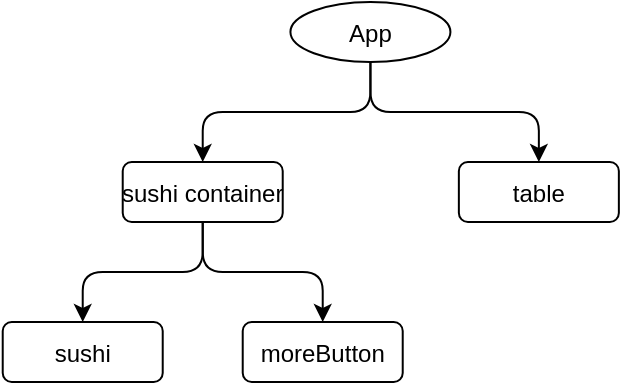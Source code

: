 <mxfile>
    <diagram id="z-nJIqyjVMsOY0z6QKrj" name="Page-1">
        <mxGraphModel dx="489" dy="520" grid="1" gridSize="10" guides="1" tooltips="1" connect="1" arrows="1" fold="1" page="1" pageScale="1" pageWidth="850" pageHeight="1100" math="0" shadow="0">
            <root>
                <mxCell id="0"/>
                <mxCell id="1" parent="0"/>
                <mxCell id="2" value="App" style="ellipse" vertex="1" parent="1">
                    <mxGeometry x="364.216" y="130" width="80" height="30" as="geometry"/>
                </mxCell>
                <mxCell id="3" value="sushi container" style="rounded=1;" vertex="1" parent="1">
                    <mxGeometry x="280.358" y="210" width="80" height="30" as="geometry"/>
                </mxCell>
                <mxCell id="4" value="" style="edgeStyle=elbowEdgeStyle;elbow=vertical;" edge="1" source="2" target="3" parent="1">
                    <mxGeometry relative="1" as="geometry"/>
                </mxCell>
                <mxCell id="5" value="table" style="rounded=1;" vertex="1" parent="1">
                    <mxGeometry x="448.431" y="210" width="80" height="30" as="geometry"/>
                </mxCell>
                <mxCell id="6" value="" style="edgeStyle=elbowEdgeStyle;elbow=vertical;" edge="1" source="2" target="5" parent="1">
                    <mxGeometry relative="1" as="geometry"/>
                </mxCell>
                <mxCell id="7" value="sushi" style="rounded=1;" vertex="1" parent="1">
                    <mxGeometry x="220.359" y="290" width="80" height="30" as="geometry"/>
                </mxCell>
                <mxCell id="8" value="" style="edgeStyle=elbowEdgeStyle;elbow=vertical;" edge="1" source="3" target="7" parent="1">
                    <mxGeometry relative="1" as="geometry"/>
                </mxCell>
                <mxCell id="11" value="moreButton" style="rounded=1;" vertex="1" parent="1">
                    <mxGeometry x="340.359" y="290" width="80" height="30" as="geometry"/>
                </mxCell>
                <mxCell id="12" value="" style="edgeStyle=elbowEdgeStyle;elbow=vertical;" edge="1" source="3" target="11" parent="1">
                    <mxGeometry relative="1" as="geometry"/>
                </mxCell>
            </root>
        </mxGraphModel>
    </diagram>
</mxfile>